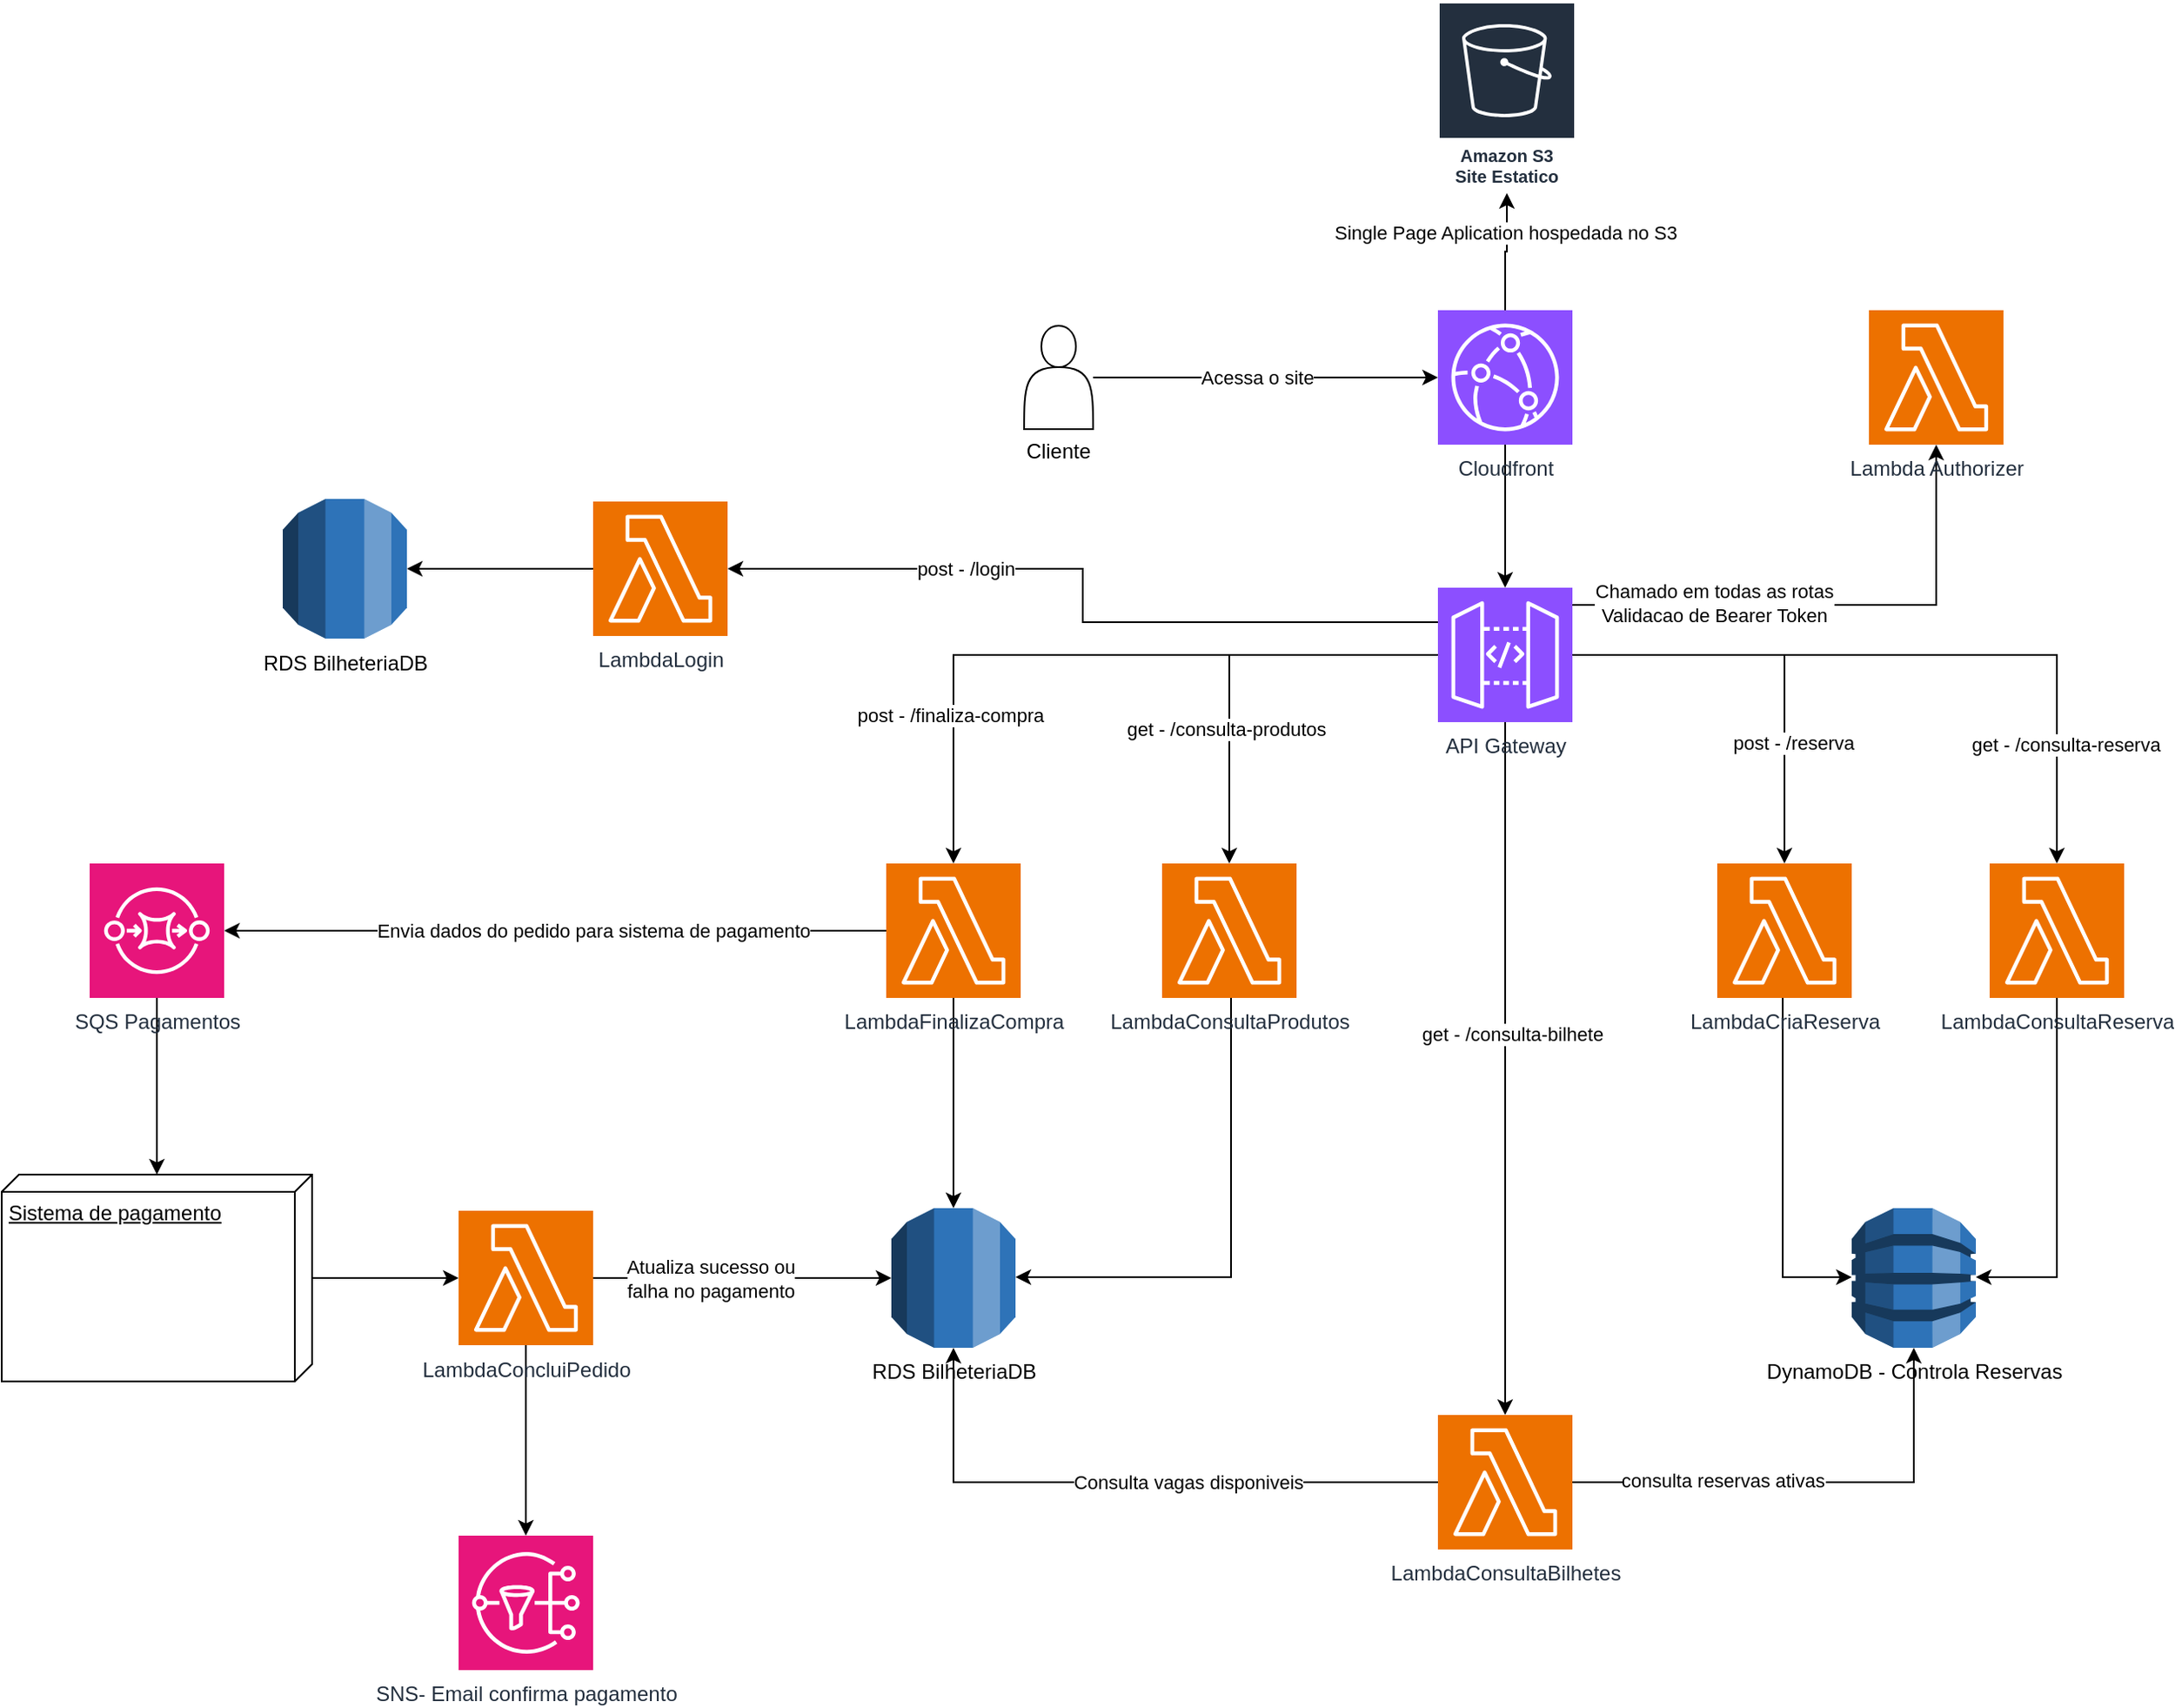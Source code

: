 <mxfile version="27.0.9">
  <diagram name="Page-1" id="AfcRV3sZKEzUsLpsG6dg">
    <mxGraphModel dx="2846" dy="1948" grid="1" gridSize="10" guides="1" tooltips="1" connect="1" arrows="1" fold="1" page="1" pageScale="1" pageWidth="850" pageHeight="1100" background="light-dark(#FFFFFF,#FAFAFA)" math="0" shadow="0" adaptiveColors="none">
      <root>
        <mxCell id="0" />
        <mxCell id="1" parent="0" />
        <mxCell id="p1LMzBD9UgjammHEOANj-14" style="edgeStyle=orthogonalEdgeStyle;rounded=0;orthogonalLoop=1;jettySize=auto;html=1;" parent="1" source="p1LMzBD9UgjammHEOANj-1" target="p1LMzBD9UgjammHEOANj-2" edge="1">
          <mxGeometry relative="1" as="geometry" />
        </mxCell>
        <mxCell id="VvsXGlz48winkmg1cY79-34" value="Acessa o site" style="edgeLabel;html=1;align=center;verticalAlign=middle;resizable=0;points=[];" vertex="1" connectable="0" parent="p1LMzBD9UgjammHEOANj-14">
          <mxGeometry x="-0.05" y="-2" relative="1" as="geometry">
            <mxPoint y="-2" as="offset" />
          </mxGeometry>
        </mxCell>
        <mxCell id="p1LMzBD9UgjammHEOANj-1" value="&lt;br&gt;&lt;br&gt;&lt;br&gt;&lt;br&gt;&lt;br&gt;&lt;br&gt;Cliente" style="shape=actor;whiteSpace=wrap;html=1;rounded=0;" parent="1" vertex="1">
          <mxGeometry x="120" y="128" width="40" height="60" as="geometry" />
        </mxCell>
        <mxCell id="p1LMzBD9UgjammHEOANj-15" style="edgeStyle=orthogonalEdgeStyle;rounded=0;orthogonalLoop=1;jettySize=auto;html=1;" parent="1" source="p1LMzBD9UgjammHEOANj-2" target="p1LMzBD9UgjammHEOANj-3" edge="1">
          <mxGeometry relative="1" as="geometry" />
        </mxCell>
        <mxCell id="VvsXGlz48winkmg1cY79-11" style="edgeStyle=orthogonalEdgeStyle;rounded=0;orthogonalLoop=1;jettySize=auto;html=1;" edge="1" parent="1" source="p1LMzBD9UgjammHEOANj-2" target="VvsXGlz48winkmg1cY79-7">
          <mxGeometry relative="1" as="geometry" />
        </mxCell>
        <mxCell id="VvsXGlz48winkmg1cY79-35" value="Single Page Aplication hospedada no S3" style="edgeLabel;html=1;align=center;verticalAlign=middle;resizable=0;points=[];" vertex="1" connectable="0" parent="VvsXGlz48winkmg1cY79-11">
          <mxGeometry x="0.333" y="1" relative="1" as="geometry">
            <mxPoint as="offset" />
          </mxGeometry>
        </mxCell>
        <mxCell id="p1LMzBD9UgjammHEOANj-2" value="Cloudfront" style="points=[[0,0,0],[0.25,0,0],[0.5,0,0],[0.75,0,0],[1,0,0],[0,1,0],[0.25,1,0],[0.5,1,0],[0.75,1,0],[1,1,0],[0,0.25,0],[0,0.5,0],[0,0.75,0],[1,0.25,0],[1,0.5,0],[1,0.75,0]];outlineConnect=0;fontColor=#232F3E;fillColor=#8C4FFF;strokeColor=#ffffff;dashed=0;verticalLabelPosition=bottom;verticalAlign=top;align=center;html=1;fontSize=12;fontStyle=0;aspect=fixed;shape=mxgraph.aws4.resourceIcon;resIcon=mxgraph.aws4.cloudfront;rounded=0;" parent="1" vertex="1">
          <mxGeometry x="360" y="119" width="78" height="78" as="geometry" />
        </mxCell>
        <mxCell id="p1LMzBD9UgjammHEOANj-19" style="edgeStyle=orthogonalEdgeStyle;rounded=0;orthogonalLoop=1;jettySize=auto;html=1;" parent="1" source="p1LMzBD9UgjammHEOANj-3" target="p1LMzBD9UgjammHEOANj-12" edge="1">
          <mxGeometry relative="1" as="geometry" />
        </mxCell>
        <mxCell id="VvsXGlz48winkmg1cY79-31" value="get - /consulta-produtos" style="edgeLabel;html=1;align=center;verticalAlign=middle;resizable=0;points=[];" vertex="1" connectable="0" parent="p1LMzBD9UgjammHEOANj-19">
          <mxGeometry x="0.355" y="-2" relative="1" as="geometry">
            <mxPoint as="offset" />
          </mxGeometry>
        </mxCell>
        <mxCell id="p1LMzBD9UgjammHEOANj-20" style="edgeStyle=orthogonalEdgeStyle;rounded=0;orthogonalLoop=1;jettySize=auto;html=1;" parent="1" source="p1LMzBD9UgjammHEOANj-3" target="p1LMzBD9UgjammHEOANj-13" edge="1">
          <mxGeometry relative="1" as="geometry" />
        </mxCell>
        <mxCell id="VvsXGlz48winkmg1cY79-32" value="post - /finaliza-compra" style="edgeLabel;html=1;align=center;verticalAlign=middle;resizable=0;points=[];" vertex="1" connectable="0" parent="p1LMzBD9UgjammHEOANj-20">
          <mxGeometry x="0.572" y="-2" relative="1" as="geometry">
            <mxPoint as="offset" />
          </mxGeometry>
        </mxCell>
        <mxCell id="p1LMzBD9UgjammHEOANj-21" style="edgeStyle=orthogonalEdgeStyle;rounded=0;orthogonalLoop=1;jettySize=auto;html=1;" parent="1" source="p1LMzBD9UgjammHEOANj-3" target="p1LMzBD9UgjammHEOANj-4" edge="1">
          <mxGeometry relative="1" as="geometry" />
        </mxCell>
        <mxCell id="VvsXGlz48winkmg1cY79-28" value="post - /reserva" style="edgeLabel;html=1;align=center;verticalAlign=middle;resizable=0;points=[];" vertex="1" connectable="0" parent="p1LMzBD9UgjammHEOANj-21">
          <mxGeometry x="0.426" y="5" relative="1" as="geometry">
            <mxPoint as="offset" />
          </mxGeometry>
        </mxCell>
        <mxCell id="p1LMzBD9UgjammHEOANj-22" style="edgeStyle=orthogonalEdgeStyle;rounded=0;orthogonalLoop=1;jettySize=auto;html=1;" parent="1" source="p1LMzBD9UgjammHEOANj-3" target="p1LMzBD9UgjammHEOANj-11" edge="1">
          <mxGeometry relative="1" as="geometry" />
        </mxCell>
        <mxCell id="VvsXGlz48winkmg1cY79-40" value="get - /consulta-reserva" style="edgeLabel;html=1;align=center;verticalAlign=middle;resizable=0;points=[];" vertex="1" connectable="0" parent="p1LMzBD9UgjammHEOANj-22">
          <mxGeometry x="0.657" y="5" relative="1" as="geometry">
            <mxPoint as="offset" />
          </mxGeometry>
        </mxCell>
        <mxCell id="p1LMzBD9UgjammHEOANj-26" style="edgeStyle=orthogonalEdgeStyle;rounded=0;orthogonalLoop=1;jettySize=auto;html=1;" parent="1" source="p1LMzBD9UgjammHEOANj-3" target="p1LMzBD9UgjammHEOANj-25" edge="1">
          <mxGeometry relative="1" as="geometry" />
        </mxCell>
        <mxCell id="VvsXGlz48winkmg1cY79-30" value="get - /consulta-bilhete" style="edgeLabel;html=1;align=center;verticalAlign=middle;resizable=0;points=[];" vertex="1" connectable="0" parent="p1LMzBD9UgjammHEOANj-26">
          <mxGeometry x="-0.1" y="4" relative="1" as="geometry">
            <mxPoint as="offset" />
          </mxGeometry>
        </mxCell>
        <mxCell id="VvsXGlz48winkmg1cY79-14" style="edgeStyle=orthogonalEdgeStyle;rounded=0;orthogonalLoop=1;jettySize=auto;html=1;" edge="1" parent="1" source="p1LMzBD9UgjammHEOANj-3" target="VvsXGlz48winkmg1cY79-10">
          <mxGeometry relative="1" as="geometry">
            <Array as="points">
              <mxPoint x="649" y="290" />
            </Array>
          </mxGeometry>
        </mxCell>
        <mxCell id="VvsXGlz48winkmg1cY79-15" value="Chamado em todas as rotas&lt;div&gt;Validacao de Bearer Token&lt;/div&gt;" style="edgeLabel;html=1;align=center;verticalAlign=middle;resizable=0;points=[];" vertex="1" connectable="0" parent="VvsXGlz48winkmg1cY79-14">
          <mxGeometry x="-0.461" y="1" relative="1" as="geometry">
            <mxPoint as="offset" />
          </mxGeometry>
        </mxCell>
        <mxCell id="VvsXGlz48winkmg1cY79-17" style="edgeStyle=orthogonalEdgeStyle;rounded=0;orthogonalLoop=1;jettySize=auto;html=1;" edge="1" parent="1" source="p1LMzBD9UgjammHEOANj-3" target="VvsXGlz48winkmg1cY79-16">
          <mxGeometry relative="1" as="geometry">
            <Array as="points">
              <mxPoint x="154" y="300" />
              <mxPoint x="154" y="269" />
            </Array>
          </mxGeometry>
        </mxCell>
        <mxCell id="VvsXGlz48winkmg1cY79-33" value="post - /login" style="edgeLabel;html=1;align=center;verticalAlign=middle;resizable=0;points=[];" vertex="1" connectable="0" parent="VvsXGlz48winkmg1cY79-17">
          <mxGeometry x="0.377" y="3" relative="1" as="geometry">
            <mxPoint y="-3" as="offset" />
          </mxGeometry>
        </mxCell>
        <mxCell id="p1LMzBD9UgjammHEOANj-3" value="API Gateway" style="points=[[0,0,0],[0.25,0,0],[0.5,0,0],[0.75,0,0],[1,0,0],[0,1,0],[0.25,1,0],[0.5,1,0],[0.75,1,0],[1,1,0],[0,0.25,0],[0,0.5,0],[0,0.75,0],[1,0.25,0],[1,0.5,0],[1,0.75,0]];outlineConnect=0;fontColor=#232F3E;fillColor=#8C4FFF;strokeColor=#ffffff;dashed=0;verticalLabelPosition=bottom;verticalAlign=top;align=center;html=1;fontSize=12;fontStyle=0;aspect=fixed;shape=mxgraph.aws4.resourceIcon;resIcon=mxgraph.aws4.api_gateway;rounded=0;" parent="1" vertex="1">
          <mxGeometry x="360" y="280" width="78" height="78" as="geometry" />
        </mxCell>
        <mxCell id="p1LMzBD9UgjammHEOANj-18" style="edgeStyle=orthogonalEdgeStyle;rounded=0;orthogonalLoop=1;jettySize=auto;html=1;" parent="1" source="p1LMzBD9UgjammHEOANj-4" target="p1LMzBD9UgjammHEOANj-5" edge="1">
          <mxGeometry relative="1" as="geometry">
            <Array as="points">
              <mxPoint x="560" y="680" />
            </Array>
          </mxGeometry>
        </mxCell>
        <mxCell id="p1LMzBD9UgjammHEOANj-4" value="LambdaCriaReserva" style="points=[[0,0,0],[0.25,0,0],[0.5,0,0],[0.75,0,0],[1,0,0],[0,1,0],[0.25,1,0],[0.5,1,0],[0.75,1,0],[1,1,0],[0,0.25,0],[0,0.5,0],[0,0.75,0],[1,0.25,0],[1,0.5,0],[1,0.75,0]];outlineConnect=0;fontColor=#232F3E;fillColor=#ED7100;strokeColor=#ffffff;dashed=0;verticalLabelPosition=bottom;verticalAlign=top;align=center;html=1;fontSize=12;fontStyle=0;aspect=fixed;shape=mxgraph.aws4.resourceIcon;resIcon=mxgraph.aws4.lambda;rounded=0;" parent="1" vertex="1">
          <mxGeometry x="522" y="440" width="78" height="78" as="geometry" />
        </mxCell>
        <mxCell id="p1LMzBD9UgjammHEOANj-5" value="DynamoDB - Controla Reservas" style="outlineConnect=0;dashed=0;verticalLabelPosition=bottom;verticalAlign=top;align=center;html=1;shape=mxgraph.aws3.dynamo_db;fillColor=#2E73B8;gradientColor=none;rounded=0;" parent="1" vertex="1">
          <mxGeometry x="600" y="640" width="72" height="81" as="geometry" />
        </mxCell>
        <mxCell id="p1LMzBD9UgjammHEOANj-6" value="RDS BilheteriaDB" style="outlineConnect=0;dashed=0;verticalLabelPosition=bottom;verticalAlign=top;align=center;html=1;shape=mxgraph.aws3.rds;fillColor=#2E73B8;gradientColor=none;rounded=0;" parent="1" vertex="1">
          <mxGeometry x="43" y="640" width="72" height="81" as="geometry" />
        </mxCell>
        <mxCell id="p1LMzBD9UgjammHEOANj-16" style="edgeStyle=orthogonalEdgeStyle;rounded=0;orthogonalLoop=1;jettySize=auto;html=1;" parent="1" source="p1LMzBD9UgjammHEOANj-11" target="p1LMzBD9UgjammHEOANj-5" edge="1">
          <mxGeometry relative="1" as="geometry">
            <Array as="points">
              <mxPoint x="719" y="680" />
            </Array>
          </mxGeometry>
        </mxCell>
        <mxCell id="p1LMzBD9UgjammHEOANj-11" value="LambdaConsultaReserva" style="points=[[0,0,0],[0.25,0,0],[0.5,0,0],[0.75,0,0],[1,0,0],[0,1,0],[0.25,1,0],[0.5,1,0],[0.75,1,0],[1,1,0],[0,0.25,0],[0,0.5,0],[0,0.75,0],[1,0.25,0],[1,0.5,0],[1,0.75,0]];outlineConnect=0;fontColor=#232F3E;fillColor=#ED7100;strokeColor=#ffffff;dashed=0;verticalLabelPosition=bottom;verticalAlign=top;align=center;html=1;fontSize=12;fontStyle=0;aspect=fixed;shape=mxgraph.aws4.resourceIcon;resIcon=mxgraph.aws4.lambda;rounded=0;" parent="1" vertex="1">
          <mxGeometry x="680" y="440" width="78" height="78" as="geometry" />
        </mxCell>
        <mxCell id="p1LMzBD9UgjammHEOANj-24" style="edgeStyle=orthogonalEdgeStyle;rounded=0;orthogonalLoop=1;jettySize=auto;html=1;" parent="1" source="p1LMzBD9UgjammHEOANj-12" target="p1LMzBD9UgjammHEOANj-6" edge="1">
          <mxGeometry relative="1" as="geometry">
            <Array as="points">
              <mxPoint x="240" y="680" />
            </Array>
          </mxGeometry>
        </mxCell>
        <mxCell id="p1LMzBD9UgjammHEOANj-12" value="LambdaConsultaProdutos" style="points=[[0,0,0],[0.25,0,0],[0.5,0,0],[0.75,0,0],[1,0,0],[0,1,0],[0.25,1,0],[0.5,1,0],[0.75,1,0],[1,1,0],[0,0.25,0],[0,0.5,0],[0,0.75,0],[1,0.25,0],[1,0.5,0],[1,0.75,0]];outlineConnect=0;fontColor=#232F3E;fillColor=#ED7100;strokeColor=#ffffff;dashed=0;verticalLabelPosition=bottom;verticalAlign=top;align=center;html=1;fontSize=12;fontStyle=0;aspect=fixed;shape=mxgraph.aws4.resourceIcon;resIcon=mxgraph.aws4.lambda;rounded=0;" parent="1" vertex="1">
          <mxGeometry x="200" y="440" width="78" height="78" as="geometry" />
        </mxCell>
        <mxCell id="p1LMzBD9UgjammHEOANj-23" style="edgeStyle=orthogonalEdgeStyle;rounded=0;orthogonalLoop=1;jettySize=auto;html=1;" parent="1" source="p1LMzBD9UgjammHEOANj-13" target="p1LMzBD9UgjammHEOANj-6" edge="1">
          <mxGeometry relative="1" as="geometry">
            <Array as="points">
              <mxPoint x="80" y="680" />
            </Array>
          </mxGeometry>
        </mxCell>
        <mxCell id="AK9qJUQIZFqV06K94Ka5-2" style="edgeStyle=orthogonalEdgeStyle;rounded=0;orthogonalLoop=1;jettySize=auto;html=1;" parent="1" source="p1LMzBD9UgjammHEOANj-13" target="AK9qJUQIZFqV06K94Ka5-1" edge="1">
          <mxGeometry relative="1" as="geometry" />
        </mxCell>
        <mxCell id="VvsXGlz48winkmg1cY79-26" value="Envia dados do pedido para sistema de pagamento" style="edgeLabel;html=1;align=center;verticalAlign=middle;resizable=0;points=[];" vertex="1" connectable="0" parent="AK9qJUQIZFqV06K94Ka5-2">
          <mxGeometry x="-0.391" y="-2" relative="1" as="geometry">
            <mxPoint x="-53" y="2" as="offset" />
          </mxGeometry>
        </mxCell>
        <mxCell id="p1LMzBD9UgjammHEOANj-13" value="LambdaFinalizaCompra" style="points=[[0,0,0],[0.25,0,0],[0.5,0,0],[0.75,0,0],[1,0,0],[0,1,0],[0.25,1,0],[0.5,1,0],[0.75,1,0],[1,1,0],[0,0.25,0],[0,0.5,0],[0,0.75,0],[1,0.25,0],[1,0.5,0],[1,0.75,0]];outlineConnect=0;fontColor=#232F3E;fillColor=#ED7100;strokeColor=#ffffff;dashed=0;verticalLabelPosition=bottom;verticalAlign=top;align=center;html=1;fontSize=12;fontStyle=0;aspect=fixed;shape=mxgraph.aws4.resourceIcon;resIcon=mxgraph.aws4.lambda;rounded=0;" parent="1" vertex="1">
          <mxGeometry x="40" y="440" width="78" height="78" as="geometry" />
        </mxCell>
        <mxCell id="p1LMzBD9UgjammHEOANj-27" style="edgeStyle=orthogonalEdgeStyle;rounded=0;orthogonalLoop=1;jettySize=auto;html=1;" parent="1" source="p1LMzBD9UgjammHEOANj-25" target="p1LMzBD9UgjammHEOANj-6" edge="1">
          <mxGeometry relative="1" as="geometry" />
        </mxCell>
        <mxCell id="VvsXGlz48winkmg1cY79-39" value="Consulta vagas disponiveis" style="edgeLabel;html=1;align=center;verticalAlign=middle;resizable=0;points=[];" vertex="1" connectable="0" parent="p1LMzBD9UgjammHEOANj-27">
          <mxGeometry x="-0.192" relative="1" as="geometry">
            <mxPoint as="offset" />
          </mxGeometry>
        </mxCell>
        <mxCell id="p1LMzBD9UgjammHEOANj-28" style="edgeStyle=orthogonalEdgeStyle;rounded=0;orthogonalLoop=1;jettySize=auto;html=1;" parent="1" source="p1LMzBD9UgjammHEOANj-25" target="p1LMzBD9UgjammHEOANj-5" edge="1">
          <mxGeometry relative="1" as="geometry" />
        </mxCell>
        <mxCell id="VvsXGlz48winkmg1cY79-37" value="consulta reservas ativas" style="edgeLabel;html=1;align=center;verticalAlign=middle;resizable=0;points=[];" vertex="1" connectable="0" parent="p1LMzBD9UgjammHEOANj-28">
          <mxGeometry x="-0.37" y="1" relative="1" as="geometry">
            <mxPoint as="offset" />
          </mxGeometry>
        </mxCell>
        <mxCell id="p1LMzBD9UgjammHEOANj-25" value="LambdaConsultaBilhetes" style="points=[[0,0,0],[0.25,0,0],[0.5,0,0],[0.75,0,0],[1,0,0],[0,1,0],[0.25,1,0],[0.5,1,0],[0.75,1,0],[1,1,0],[0,0.25,0],[0,0.5,0],[0,0.75,0],[1,0.25,0],[1,0.5,0],[1,0.75,0]];outlineConnect=0;fontColor=#232F3E;fillColor=#ED7100;strokeColor=#ffffff;dashed=0;verticalLabelPosition=bottom;verticalAlign=top;align=center;html=1;fontSize=12;fontStyle=0;aspect=fixed;shape=mxgraph.aws4.resourceIcon;resIcon=mxgraph.aws4.lambda;rounded=0;" parent="1" vertex="1">
          <mxGeometry x="360" y="760" width="78" height="78" as="geometry" />
        </mxCell>
        <mxCell id="AK9qJUQIZFqV06K94Ka5-5" style="edgeStyle=orthogonalEdgeStyle;rounded=0;orthogonalLoop=1;jettySize=auto;html=1;" parent="1" source="AK9qJUQIZFqV06K94Ka5-1" target="AK9qJUQIZFqV06K94Ka5-3" edge="1">
          <mxGeometry relative="1" as="geometry" />
        </mxCell>
        <mxCell id="AK9qJUQIZFqV06K94Ka5-1" value="SQS Pagamentos" style="points=[[0,0,0],[0.25,0,0],[0.5,0,0],[0.75,0,0],[1,0,0],[0,1,0],[0.25,1,0],[0.5,1,0],[0.75,1,0],[1,1,0],[0,0.25,0],[0,0.5,0],[0,0.75,0],[1,0.25,0],[1,0.5,0],[1,0.75,0]];outlineConnect=0;fontColor=#232F3E;fillColor=#E7157B;strokeColor=#ffffff;dashed=0;verticalLabelPosition=bottom;verticalAlign=top;align=center;html=1;fontSize=12;fontStyle=0;aspect=fixed;shape=mxgraph.aws4.resourceIcon;resIcon=mxgraph.aws4.sqs;rounded=0;" parent="1" vertex="1">
          <mxGeometry x="-422" y="440" width="78" height="78" as="geometry" />
        </mxCell>
        <mxCell id="AK9qJUQIZFqV06K94Ka5-7" style="edgeStyle=orthogonalEdgeStyle;rounded=0;orthogonalLoop=1;jettySize=auto;html=1;" parent="1" source="AK9qJUQIZFqV06K94Ka5-3" target="AK9qJUQIZFqV06K94Ka5-6" edge="1">
          <mxGeometry relative="1" as="geometry" />
        </mxCell>
        <mxCell id="AK9qJUQIZFqV06K94Ka5-3" value="Sistema de pagamento" style="verticalAlign=top;align=left;spacingTop=8;spacingLeft=2;spacingRight=12;shape=cube;size=10;direction=south;fontStyle=4;html=1;whiteSpace=wrap;rounded=0;" parent="1" vertex="1">
          <mxGeometry x="-473" y="620.5" width="180" height="120" as="geometry" />
        </mxCell>
        <mxCell id="AK9qJUQIZFqV06K94Ka5-8" style="edgeStyle=orthogonalEdgeStyle;rounded=0;orthogonalLoop=1;jettySize=auto;html=1;" parent="1" source="AK9qJUQIZFqV06K94Ka5-6" target="p1LMzBD9UgjammHEOANj-6" edge="1">
          <mxGeometry relative="1" as="geometry" />
        </mxCell>
        <mxCell id="VvsXGlz48winkmg1cY79-22" value="Atualiza sucesso ou&lt;div&gt;falha no pagamento&lt;/div&gt;" style="edgeLabel;html=1;align=center;verticalAlign=middle;resizable=0;points=[];" vertex="1" connectable="0" parent="AK9qJUQIZFqV06K94Ka5-8">
          <mxGeometry x="-0.216" y="1" relative="1" as="geometry">
            <mxPoint y="1" as="offset" />
          </mxGeometry>
        </mxCell>
        <mxCell id="VvsXGlz48winkmg1cY79-21" style="edgeStyle=orthogonalEdgeStyle;rounded=0;orthogonalLoop=1;jettySize=auto;html=1;" edge="1" parent="1" source="AK9qJUQIZFqV06K94Ka5-6" target="VvsXGlz48winkmg1cY79-20">
          <mxGeometry relative="1" as="geometry" />
        </mxCell>
        <mxCell id="AK9qJUQIZFqV06K94Ka5-6" value="LambdaConcluiPedido" style="points=[[0,0,0],[0.25,0,0],[0.5,0,0],[0.75,0,0],[1,0,0],[0,1,0],[0.25,1,0],[0.5,1,0],[0.75,1,0],[1,1,0],[0,0.25,0],[0,0.5,0],[0,0.75,0],[1,0.25,0],[1,0.5,0],[1,0.75,0]];outlineConnect=0;fontColor=#232F3E;fillColor=#ED7100;strokeColor=#ffffff;dashed=0;verticalLabelPosition=bottom;verticalAlign=top;align=center;html=1;fontSize=12;fontStyle=0;aspect=fixed;shape=mxgraph.aws4.resourceIcon;resIcon=mxgraph.aws4.lambda;rounded=0;" parent="1" vertex="1">
          <mxGeometry x="-208" y="641.5" width="78" height="78" as="geometry" />
        </mxCell>
        <mxCell id="VvsXGlz48winkmg1cY79-7" value="Amazon S3&lt;div&gt;Site Estatico&lt;/div&gt;" style="sketch=0;outlineConnect=0;fontColor=#232F3E;gradientColor=none;strokeColor=#ffffff;fillColor=#232F3E;dashed=0;verticalLabelPosition=middle;verticalAlign=bottom;align=center;html=1;whiteSpace=wrap;fontSize=10;fontStyle=1;spacing=3;shape=mxgraph.aws4.productIcon;prIcon=mxgraph.aws4.s3;" vertex="1" parent="1">
          <mxGeometry x="360" y="-60" width="80" height="111" as="geometry" />
        </mxCell>
        <mxCell id="VvsXGlz48winkmg1cY79-10" value="Lambda Authorizer" style="points=[[0,0,0],[0.25,0,0],[0.5,0,0],[0.75,0,0],[1,0,0],[0,1,0],[0.25,1,0],[0.5,1,0],[0.75,1,0],[1,1,0],[0,0.25,0],[0,0.5,0],[0,0.75,0],[1,0.25,0],[1,0.5,0],[1,0.75,0]];outlineConnect=0;fontColor=#232F3E;fillColor=#ED7100;strokeColor=#ffffff;dashed=0;verticalLabelPosition=bottom;verticalAlign=top;align=center;html=1;fontSize=12;fontStyle=0;aspect=fixed;shape=mxgraph.aws4.resourceIcon;resIcon=mxgraph.aws4.lambda;rounded=0;" vertex="1" parent="1">
          <mxGeometry x="610" y="119" width="78" height="78" as="geometry" />
        </mxCell>
        <mxCell id="VvsXGlz48winkmg1cY79-19" style="edgeStyle=orthogonalEdgeStyle;rounded=0;orthogonalLoop=1;jettySize=auto;html=1;" edge="1" parent="1" source="VvsXGlz48winkmg1cY79-16" target="VvsXGlz48winkmg1cY79-18">
          <mxGeometry relative="1" as="geometry" />
        </mxCell>
        <mxCell id="VvsXGlz48winkmg1cY79-16" value="LambdaLogin" style="points=[[0,0,0],[0.25,0,0],[0.5,0,0],[0.75,0,0],[1,0,0],[0,1,0],[0.25,1,0],[0.5,1,0],[0.75,1,0],[1,1,0],[0,0.25,0],[0,0.5,0],[0,0.75,0],[1,0.25,0],[1,0.5,0],[1,0.75,0]];outlineConnect=0;fontColor=#232F3E;fillColor=#ED7100;strokeColor=#ffffff;dashed=0;verticalLabelPosition=bottom;verticalAlign=top;align=center;html=1;fontSize=12;fontStyle=0;aspect=fixed;shape=mxgraph.aws4.resourceIcon;resIcon=mxgraph.aws4.lambda;rounded=0;" vertex="1" parent="1">
          <mxGeometry x="-130" y="230" width="78" height="78" as="geometry" />
        </mxCell>
        <mxCell id="VvsXGlz48winkmg1cY79-18" value="RDS BilheteriaDB" style="outlineConnect=0;dashed=0;verticalLabelPosition=bottom;verticalAlign=top;align=center;html=1;shape=mxgraph.aws3.rds;fillColor=#2E73B8;gradientColor=none;rounded=0;" vertex="1" parent="1">
          <mxGeometry x="-310" y="228.5" width="72" height="81" as="geometry" />
        </mxCell>
        <mxCell id="VvsXGlz48winkmg1cY79-20" value="SNS- Email confirma pagamento" style="sketch=0;points=[[0,0,0],[0.25,0,0],[0.5,0,0],[0.75,0,0],[1,0,0],[0,1,0],[0.25,1,0],[0.5,1,0],[0.75,1,0],[1,1,0],[0,0.25,0],[0,0.5,0],[0,0.75,0],[1,0.25,0],[1,0.5,0],[1,0.75,0]];outlineConnect=0;fontColor=#232F3E;fillColor=#E7157B;strokeColor=#ffffff;dashed=0;verticalLabelPosition=bottom;verticalAlign=top;align=center;html=1;fontSize=12;fontStyle=0;aspect=fixed;shape=mxgraph.aws4.resourceIcon;resIcon=mxgraph.aws4.sns;" vertex="1" parent="1">
          <mxGeometry x="-208" y="830" width="78" height="78" as="geometry" />
        </mxCell>
      </root>
    </mxGraphModel>
  </diagram>
</mxfile>
